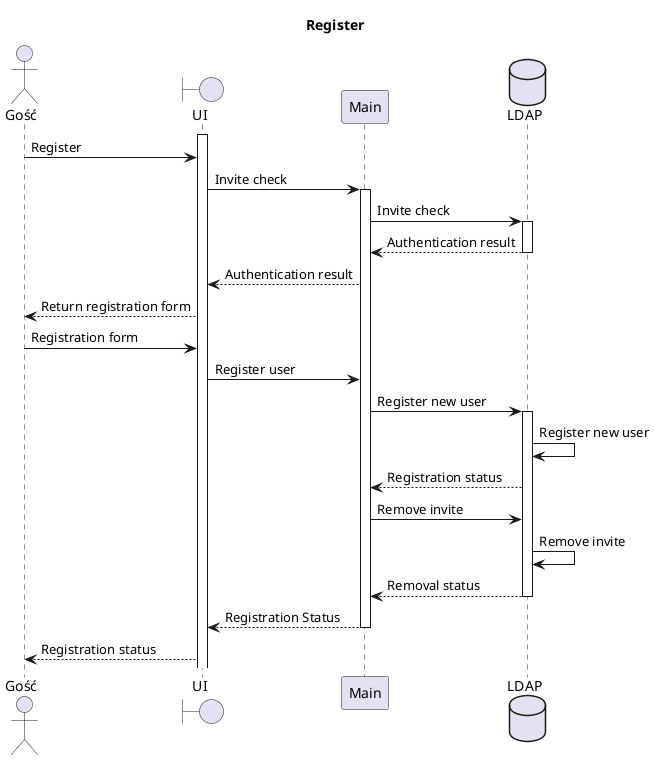 @startuml
title Register

actor Gość
boundary UI
participant Main
database LDAP

activate UI
Gość -> UI:Register
UI -> Main: Invite check
activate Main
Main -> LDAP: Invite check
activate LDAP
LDAP --> Main: Authentication result
deactivate LDAP
Main --> UI: Authentication result
UI --> Gość: Return registration form

Gość -> UI: Registration form
UI -> Main: Register user
Main -> LDAP: Register new user
activate LDAP
LDAP -> LDAP: Register new user
LDAP --> Main: Registration status
Main -> LDAP: Remove invite
LDAP -> LDAP: Remove invite
LDAP --> Main: Removal status
deactivate LDAP
Main --> UI: Registration Status
deactivate Main
UI --> Gość: Registration status
@enduml
